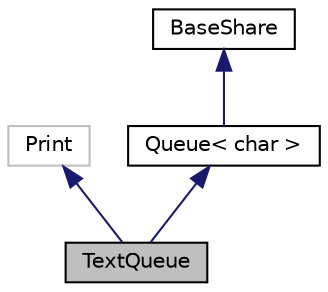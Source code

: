 digraph "TextQueue"
{
 // LATEX_PDF_SIZE
  edge [fontname="Helvetica",fontsize="10",labelfontname="Helvetica",labelfontsize="10"];
  node [fontname="Helvetica",fontsize="10",shape=record];
  Node1 [label="TextQueue",height=0.2,width=0.4,color="black", fillcolor="grey75", style="filled", fontcolor="black",tooltip="Implements a queue to transmit text from one RTOS task to another."];
  Node2 -> Node1 [dir="back",color="midnightblue",fontsize="10",style="solid"];
  Node2 [label="Print",height=0.2,width=0.4,color="grey75", fillcolor="white", style="filled",tooltip=" "];
  Node3 -> Node1 [dir="back",color="midnightblue",fontsize="10",style="solid"];
  Node3 [label="Queue\< char \>",height=0.2,width=0.4,color="black", fillcolor="white", style="filled",URL="$classQueue.html",tooltip=" "];
  Node4 -> Node3 [dir="back",color="midnightblue",fontsize="10",style="solid"];
  Node4 [label="BaseShare",height=0.2,width=0.4,color="black", fillcolor="white", style="filled",URL="$classBaseShare.html",tooltip="Base class for classes that share data in a thread-safe manner between tasks."];
}
